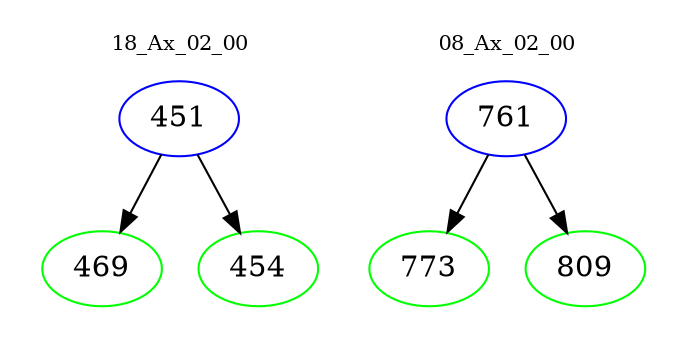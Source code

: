 digraph{
subgraph cluster_0 {
color = white
label = "18_Ax_02_00";
fontsize=10;
T0_451 [label="451", color="blue"]
T0_451 -> T0_469 [color="black"]
T0_469 [label="469", color="green"]
T0_451 -> T0_454 [color="black"]
T0_454 [label="454", color="green"]
}
subgraph cluster_1 {
color = white
label = "08_Ax_02_00";
fontsize=10;
T1_761 [label="761", color="blue"]
T1_761 -> T1_773 [color="black"]
T1_773 [label="773", color="green"]
T1_761 -> T1_809 [color="black"]
T1_809 [label="809", color="green"]
}
}
